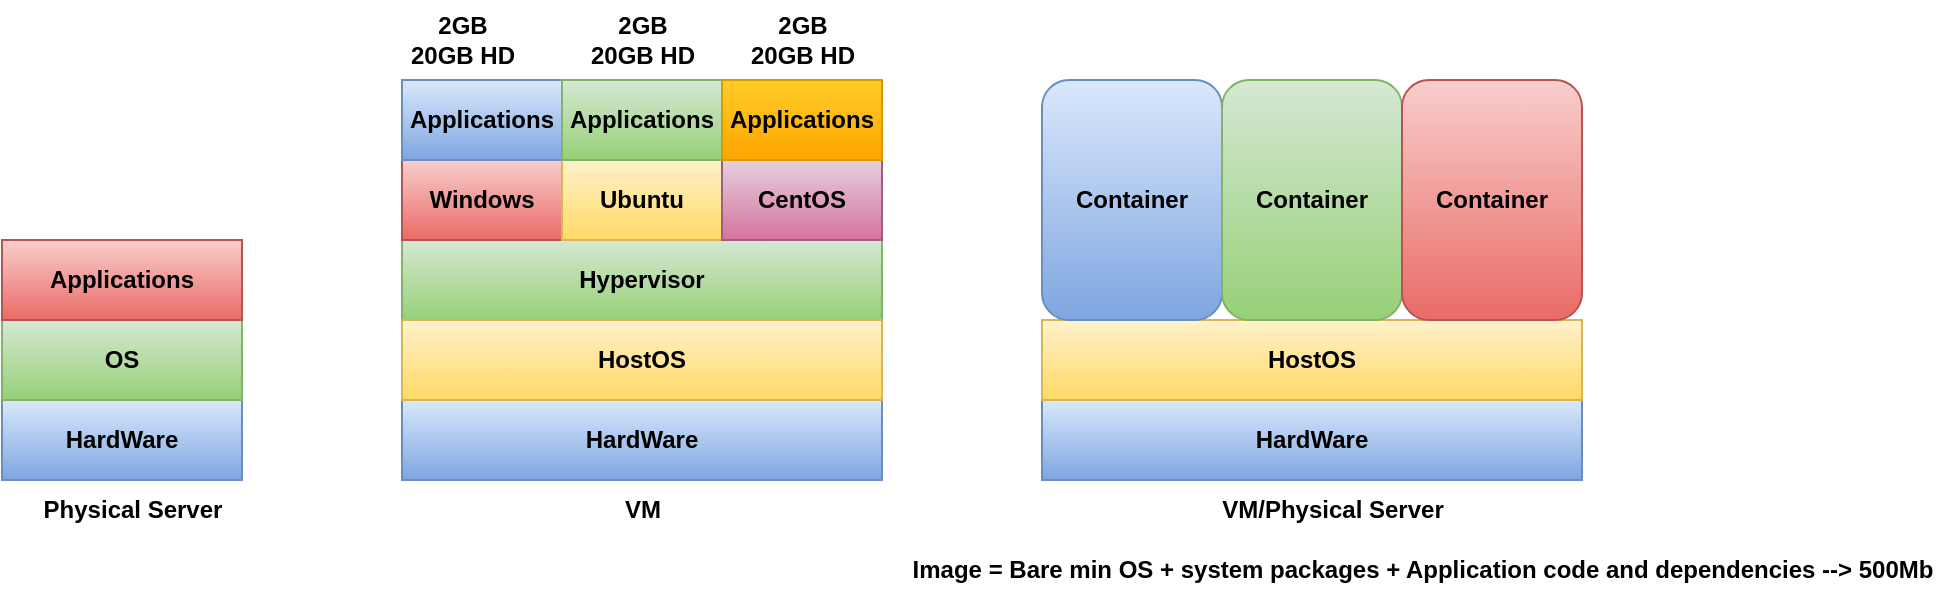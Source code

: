 <mxfile version="27.2.0">
  <diagram name="Page-1" id="JNGjtTDsukZbWz4cB4a4">
    <mxGraphModel dx="1042" dy="527" grid="1" gridSize="10" guides="1" tooltips="1" connect="1" arrows="1" fold="1" page="1" pageScale="1" pageWidth="850" pageHeight="1100" math="0" shadow="0">
      <root>
        <mxCell id="0" />
        <mxCell id="1" parent="0" />
        <mxCell id="bD3-PpwRV1jm7D46GyK0-1" value="&lt;b&gt;HardWare&lt;/b&gt;" style="rounded=0;whiteSpace=wrap;html=1;fillColor=#dae8fc;gradientColor=#7ea6e0;strokeColor=#6c8ebf;" vertex="1" parent="1">
          <mxGeometry x="80" y="240" width="120" height="40" as="geometry" />
        </mxCell>
        <mxCell id="bD3-PpwRV1jm7D46GyK0-2" value="&lt;b&gt;OS&lt;/b&gt;" style="rounded=0;whiteSpace=wrap;html=1;fillColor=#d5e8d4;gradientColor=#97d077;strokeColor=#82b366;" vertex="1" parent="1">
          <mxGeometry x="80" y="200" width="120" height="40" as="geometry" />
        </mxCell>
        <mxCell id="bD3-PpwRV1jm7D46GyK0-3" value="&lt;b&gt;Applications&lt;/b&gt;" style="rounded=0;whiteSpace=wrap;html=1;fillColor=#f8cecc;gradientColor=#ea6b66;strokeColor=#b85450;" vertex="1" parent="1">
          <mxGeometry x="80" y="160" width="120" height="40" as="geometry" />
        </mxCell>
        <mxCell id="bD3-PpwRV1jm7D46GyK0-4" value="&lt;b&gt;Physical Server&lt;/b&gt;" style="text;html=1;align=center;verticalAlign=middle;resizable=0;points=[];autosize=1;strokeColor=none;fillColor=none;" vertex="1" parent="1">
          <mxGeometry x="90" y="280" width="110" height="30" as="geometry" />
        </mxCell>
        <mxCell id="bD3-PpwRV1jm7D46GyK0-5" value="&lt;b&gt;HardWare&lt;/b&gt;" style="rounded=0;whiteSpace=wrap;html=1;fillColor=#dae8fc;gradientColor=#7ea6e0;strokeColor=#6c8ebf;" vertex="1" parent="1">
          <mxGeometry x="280" y="240" width="240" height="40" as="geometry" />
        </mxCell>
        <mxCell id="bD3-PpwRV1jm7D46GyK0-15" value="&lt;b&gt;VM&lt;/b&gt;" style="text;html=1;align=center;verticalAlign=middle;resizable=0;points=[];autosize=1;strokeColor=none;fillColor=none;" vertex="1" parent="1">
          <mxGeometry x="380" y="280" width="40" height="30" as="geometry" />
        </mxCell>
        <mxCell id="bD3-PpwRV1jm7D46GyK0-16" value="" style="group" vertex="1" connectable="0" parent="1">
          <mxGeometry x="280" y="80" width="240" height="120" as="geometry" />
        </mxCell>
        <mxCell id="bD3-PpwRV1jm7D46GyK0-6" value="&lt;b&gt;Hypervisor&lt;/b&gt;" style="rounded=0;whiteSpace=wrap;html=1;fillColor=#d5e8d4;gradientColor=#97d077;strokeColor=#82b366;" vertex="1" parent="bD3-PpwRV1jm7D46GyK0-16">
          <mxGeometry y="80" width="240" height="40" as="geometry" />
        </mxCell>
        <mxCell id="bD3-PpwRV1jm7D46GyK0-8" value="&lt;b&gt;Windows&lt;/b&gt;" style="rounded=0;whiteSpace=wrap;html=1;fillColor=#f8cecc;gradientColor=#ea6b66;strokeColor=#b85450;" vertex="1" parent="bD3-PpwRV1jm7D46GyK0-16">
          <mxGeometry y="40" width="80" height="40" as="geometry" />
        </mxCell>
        <mxCell id="bD3-PpwRV1jm7D46GyK0-9" value="&lt;b&gt;Ubuntu&lt;/b&gt;" style="rounded=0;whiteSpace=wrap;html=1;fillColor=#fff2cc;gradientColor=#ffd966;strokeColor=#d6b656;" vertex="1" parent="bD3-PpwRV1jm7D46GyK0-16">
          <mxGeometry x="80" y="40" width="80" height="40" as="geometry" />
        </mxCell>
        <mxCell id="bD3-PpwRV1jm7D46GyK0-10" value="&lt;b&gt;CentOS&lt;/b&gt;" style="rounded=0;whiteSpace=wrap;html=1;fillColor=#e6d0de;gradientColor=#d5739d;strokeColor=#996185;" vertex="1" parent="bD3-PpwRV1jm7D46GyK0-16">
          <mxGeometry x="160" y="40" width="80" height="40" as="geometry" />
        </mxCell>
        <mxCell id="bD3-PpwRV1jm7D46GyK0-11" value="&lt;b&gt;Applications&lt;/b&gt;" style="rounded=0;whiteSpace=wrap;html=1;fillColor=#dae8fc;gradientColor=#7ea6e0;strokeColor=#6c8ebf;" vertex="1" parent="bD3-PpwRV1jm7D46GyK0-16">
          <mxGeometry width="80" height="40" as="geometry" />
        </mxCell>
        <mxCell id="bD3-PpwRV1jm7D46GyK0-12" value="&lt;b&gt;Applications&lt;/b&gt;" style="rounded=0;whiteSpace=wrap;html=1;fillColor=#d5e8d4;gradientColor=#97d077;strokeColor=#82b366;" vertex="1" parent="bD3-PpwRV1jm7D46GyK0-16">
          <mxGeometry x="80" width="80" height="40" as="geometry" />
        </mxCell>
        <mxCell id="bD3-PpwRV1jm7D46GyK0-13" value="&lt;b&gt;Applications&lt;/b&gt;" style="rounded=0;whiteSpace=wrap;html=1;fillColor=#ffcd28;gradientColor=#ffa500;strokeColor=#d79b00;" vertex="1" parent="bD3-PpwRV1jm7D46GyK0-16">
          <mxGeometry x="160" width="80" height="40" as="geometry" />
        </mxCell>
        <mxCell id="bD3-PpwRV1jm7D46GyK0-17" value="&lt;b&gt;HostOS&lt;/b&gt;" style="rounded=0;whiteSpace=wrap;html=1;fillColor=#fff2cc;gradientColor=#ffd966;strokeColor=#d6b656;" vertex="1" parent="1">
          <mxGeometry x="280" y="200" width="240" height="40" as="geometry" />
        </mxCell>
        <mxCell id="bD3-PpwRV1jm7D46GyK0-18" value="&lt;b&gt;HardWare&lt;/b&gt;" style="rounded=0;whiteSpace=wrap;html=1;fillColor=#dae8fc;gradientColor=#7ea6e0;strokeColor=#6c8ebf;" vertex="1" parent="1">
          <mxGeometry x="600" y="240" width="270" height="40" as="geometry" />
        </mxCell>
        <mxCell id="bD3-PpwRV1jm7D46GyK0-19" value="&lt;b&gt;HostOS&lt;/b&gt;" style="rounded=0;whiteSpace=wrap;html=1;fillColor=#fff2cc;gradientColor=#ffd966;strokeColor=#d6b656;" vertex="1" parent="1">
          <mxGeometry x="600" y="200" width="270" height="40" as="geometry" />
        </mxCell>
        <mxCell id="bD3-PpwRV1jm7D46GyK0-20" value="&lt;b&gt;2GB&lt;/b&gt;&lt;div&gt;&lt;b&gt;20GB HD&lt;/b&gt;&lt;/div&gt;" style="text;html=1;align=center;verticalAlign=middle;resizable=0;points=[];autosize=1;strokeColor=none;fillColor=none;" vertex="1" parent="1">
          <mxGeometry x="270" y="40" width="80" height="40" as="geometry" />
        </mxCell>
        <mxCell id="bD3-PpwRV1jm7D46GyK0-21" value="&lt;b&gt;2GB&lt;/b&gt;&lt;div&gt;&lt;b&gt;20GB HD&lt;/b&gt;&lt;/div&gt;" style="text;html=1;align=center;verticalAlign=middle;resizable=0;points=[];autosize=1;strokeColor=none;fillColor=none;" vertex="1" parent="1">
          <mxGeometry x="360" y="40" width="80" height="40" as="geometry" />
        </mxCell>
        <mxCell id="bD3-PpwRV1jm7D46GyK0-22" value="&lt;b&gt;2GB&lt;/b&gt;&lt;div&gt;&lt;b&gt;20GB HD&lt;/b&gt;&lt;/div&gt;" style="text;html=1;align=center;verticalAlign=middle;resizable=0;points=[];autosize=1;strokeColor=none;fillColor=none;" vertex="1" parent="1">
          <mxGeometry x="440" y="40" width="80" height="40" as="geometry" />
        </mxCell>
        <mxCell id="bD3-PpwRV1jm7D46GyK0-23" value="&lt;b&gt;Container&lt;/b&gt;" style="rounded=1;whiteSpace=wrap;html=1;fillColor=#dae8fc;gradientColor=#7ea6e0;strokeColor=#6c8ebf;" vertex="1" parent="1">
          <mxGeometry x="600" y="80" width="90" height="120" as="geometry" />
        </mxCell>
        <mxCell id="bD3-PpwRV1jm7D46GyK0-24" value="&lt;b&gt;Container&lt;/b&gt;" style="rounded=1;whiteSpace=wrap;html=1;fillColor=#d5e8d4;gradientColor=#97d077;strokeColor=#82b366;" vertex="1" parent="1">
          <mxGeometry x="690" y="80" width="90" height="120" as="geometry" />
        </mxCell>
        <mxCell id="bD3-PpwRV1jm7D46GyK0-25" value="&lt;b&gt;Container&lt;/b&gt;" style="rounded=1;whiteSpace=wrap;html=1;fillColor=#f8cecc;gradientColor=#ea6b66;strokeColor=#b85450;" vertex="1" parent="1">
          <mxGeometry x="780" y="80" width="90" height="120" as="geometry" />
        </mxCell>
        <mxCell id="bD3-PpwRV1jm7D46GyK0-26" value="&lt;b&gt;VM/Physical Server&lt;/b&gt;" style="text;html=1;align=center;verticalAlign=middle;resizable=0;points=[];autosize=1;strokeColor=none;fillColor=none;" vertex="1" parent="1">
          <mxGeometry x="680" y="280" width="130" height="30" as="geometry" />
        </mxCell>
        <mxCell id="bD3-PpwRV1jm7D46GyK0-27" value="&lt;b&gt;Image = Bare min OS + system packages + Application code and dependencies --&amp;gt; 500Mb&lt;/b&gt;" style="text;html=1;align=center;verticalAlign=middle;resizable=0;points=[];autosize=1;strokeColor=none;fillColor=none;" vertex="1" parent="1">
          <mxGeometry x="525" y="310" width="530" height="30" as="geometry" />
        </mxCell>
      </root>
    </mxGraphModel>
  </diagram>
</mxfile>

